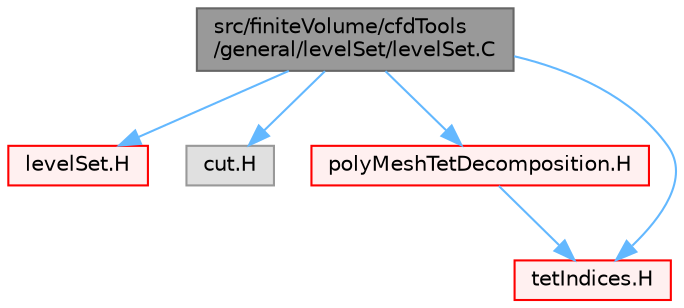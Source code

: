 digraph "src/finiteVolume/cfdTools/general/levelSet/levelSet.C"
{
 // LATEX_PDF_SIZE
  bgcolor="transparent";
  edge [fontname=Helvetica,fontsize=10,labelfontname=Helvetica,labelfontsize=10];
  node [fontname=Helvetica,fontsize=10,shape=box,height=0.2,width=0.4];
  Node1 [id="Node000001",label="src/finiteVolume/cfdTools\l/general/levelSet/levelSet.C",height=0.2,width=0.4,color="gray40", fillcolor="grey60", style="filled", fontcolor="black",tooltip=" "];
  Node1 -> Node2 [id="edge1_Node000001_Node000002",color="steelblue1",style="solid",tooltip=" "];
  Node2 [id="Node000002",label="levelSet.H",height=0.2,width=0.4,color="red", fillcolor="#FFF0F0", style="filled",URL="$levelSet_8H.html",tooltip=" "];
  Node1 -> Node348 [id="edge2_Node000001_Node000348",color="steelblue1",style="solid",tooltip=" "];
  Node348 [id="Node000348",label="cut.H",height=0.2,width=0.4,color="grey60", fillcolor="#E0E0E0", style="filled",tooltip=" "];
  Node1 -> Node349 [id="edge3_Node000001_Node000349",color="steelblue1",style="solid",tooltip=" "];
  Node349 [id="Node000349",label="polyMeshTetDecomposition.H",height=0.2,width=0.4,color="red", fillcolor="#FFF0F0", style="filled",URL="$polyMeshTetDecomposition_8H.html",tooltip=" "];
  Node349 -> Node364 [id="edge4_Node000349_Node000364",color="steelblue1",style="solid",tooltip=" "];
  Node364 [id="Node000364",label="tetIndices.H",height=0.2,width=0.4,color="red", fillcolor="#FFF0F0", style="filled",URL="$tetIndices_8H.html",tooltip=" "];
  Node1 -> Node364 [id="edge5_Node000001_Node000364",color="steelblue1",style="solid",tooltip=" "];
}
